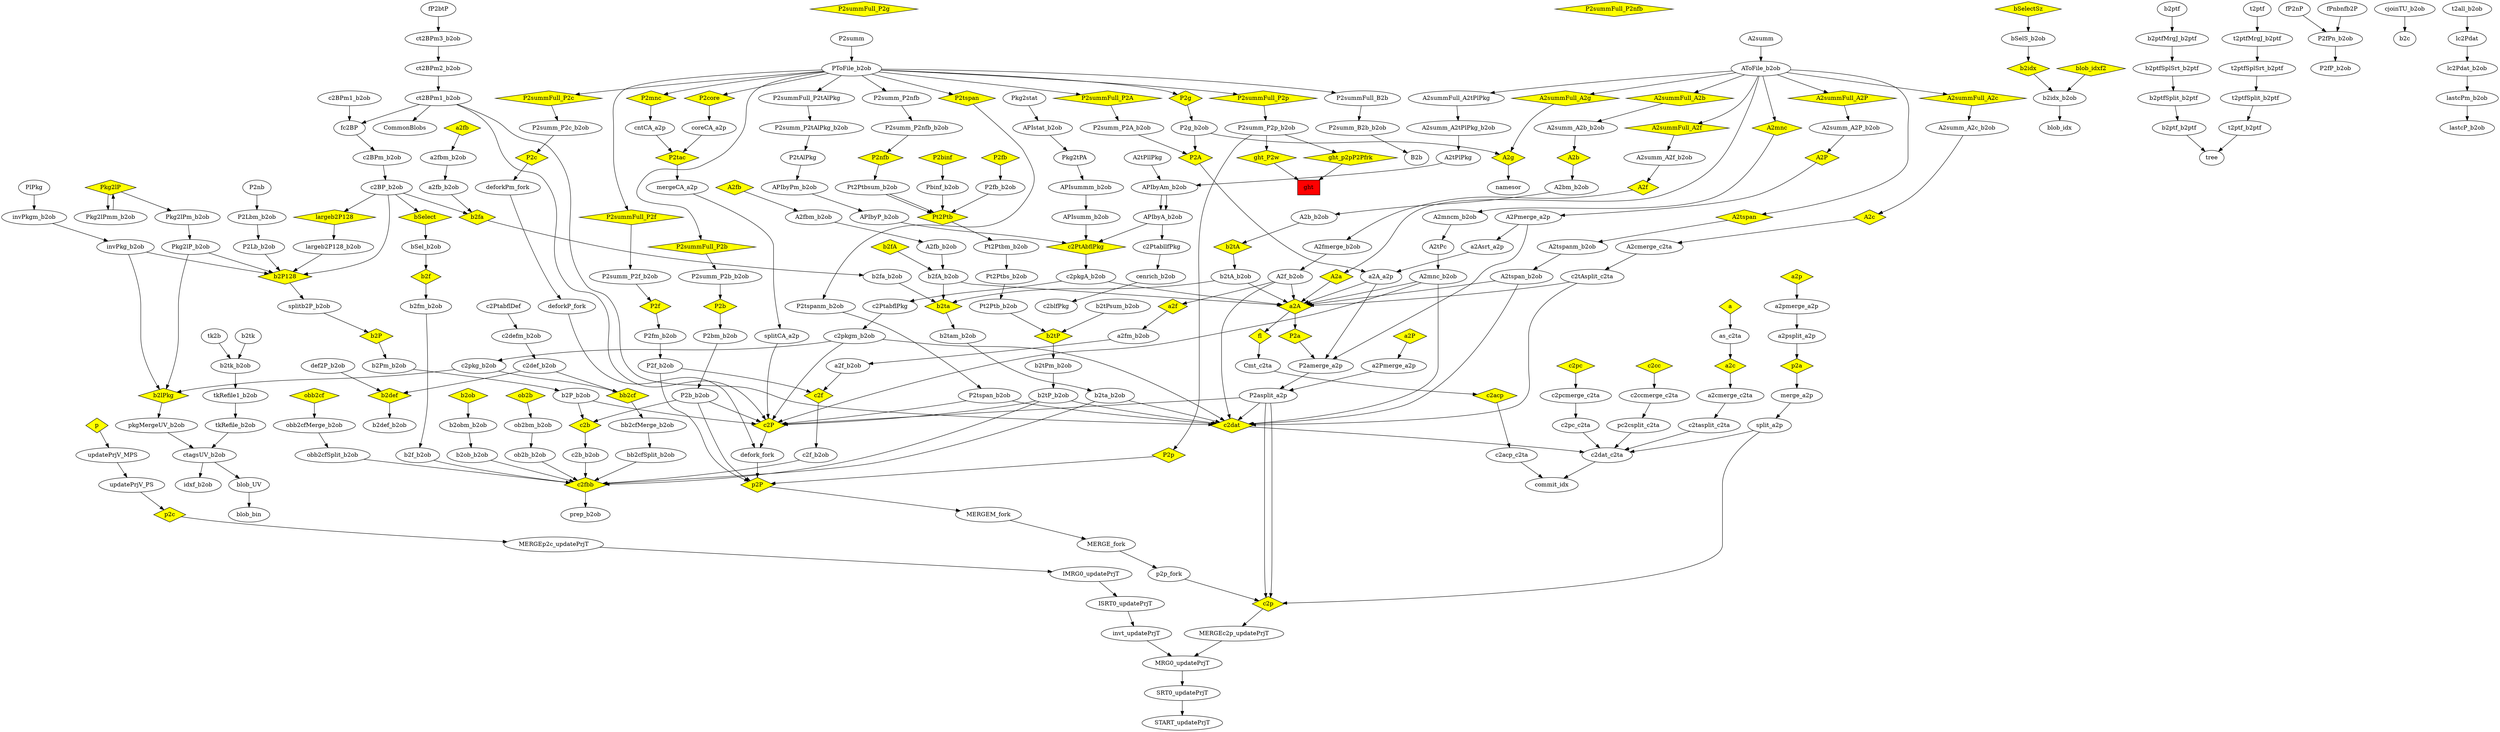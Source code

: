 digraph woc {


ght [ shape=box style=filled fillcolor=red ];

# ls ../{gz,c2fb,All.blobs}/*Full{V0,V}.s ../gz/*{FullHV,V}.s ../{gz,c2fb,All.blobs}/*Full.*.V0.{s,gz} | cut -d/ -f3- |sed 's|Full\.|Full_|;s|Full[HV].*||;s|V.*||;s|\.$||' | sort | awk '{ print $1" [ shape=diamond style=filled fillcolor=green ];"}'

obb2cf [ shape=diamond style=filled fillcolor=yellow ];

# ls ../{gz,c2fb,All.blobs}/*Full{V0,V}.s ../gz/*{FullHV,V}.s ../{gz,c2fb,All.blobs}/*Full.*.V0.{s,gz} | cut -d/ -f3- |sed 's|Full[HV].*||;s|Full\.|Full_|;s|V.*||;s|\.$||' | sort | awk '{ print $1" [ shape=diamond style=filled fillcolor=yellow ];"}'

b2def [ shape=diamond style=filled fillcolor=yellow ];
Pkg2lP [ shape=diamond style=filled fillcolor=yellow ];
b2lPkg [ shape=diamond style=filled fillcolor=yellow ];
c2PtAbflPkg [ shape=diamond style=filled fillcolor=yellow ];
A2P [ shape=diamond style=filled fillcolor=yellow ];
A2a [ shape=diamond style=filled fillcolor=yellow ];
A2b [ shape=diamond style=filled fillcolor=yellow ];
A2c [ shape=diamond style=filled fillcolor=yellow ];
A2f [ shape=diamond style=filled fillcolor=yellow ];
A2g [ shape=diamond style=filled fillcolor=yellow ];
A2fb [ shape=diamond style=filled fillcolor=yellow ];
A2summFull_A2P [ shape=diamond style=filled fillcolor=yellow ];
A2summFull_A2b [ shape=diamond style=filled fillcolor=yellow ];
A2summFull_A2c [ shape=diamond style=filled fillcolor=yellow ];
A2summFull_A2f [ shape=diamond style=filled fillcolor=yellow ];
A2summFull_A2g [ shape=diamond style=filled fillcolor=yellow ];
A2mnc [ shape=diamond style=filled fillcolor=yellow ];
A2tspan [ shape=diamond style=filled fillcolor=yellow ];
P2A [ shape=diamond style=filled fillcolor=yellow ];
P2a [ shape=diamond style=filled fillcolor=yellow ];
P2b [ shape=diamond style=filled fillcolor=yellow ];
P2binf [ shape=diamond style=filled fillcolor=yellow ];
P2c [ shape=diamond style=filled fillcolor=yellow ];
P2core [ shape=diamond style=filled fillcolor=yellow ];
P2f [ shape=diamond style=filled fillcolor=yellow ];
P2fb [ shape=diamond style=filled fillcolor=yellow ];
P2g [ shape=diamond style=filled fillcolor=yellow ];
P2mnc [ shape=diamond style=filled fillcolor=yellow ];
P2nfb [ shape=diamond style=filled fillcolor=yellow ];
P2p [ shape=diamond style=filled fillcolor=yellow ];
ght_p2pP2Pfrk [ shape=diamond style=filled fillcolor=yellow ];
ght_P2w [ shape=diamond style=filled fillcolor=yellow ];
P2summFull_P2A [ shape=diamond style=filled fillcolor=yellow ];
P2summFull_P2b [ shape=diamond style=filled fillcolor=yellow ];
P2summFull_P2c [ shape=diamond style=filled fillcolor=yellow ];
P2summFull_P2f [ shape=diamond style=filled fillcolor=yellow ];
P2summFull_P2g [ shape=diamond style=filled fillcolor=yellow ];
P2summFull_P2nfb [ shape=diamond style=filled fillcolor=yellow ];
P2summFull_P2p [ shape=diamond style=filled fillcolor=yellow ];
P2tac [ shape=diamond style=filled fillcolor=yellow ];
P2tspan [ shape=diamond style=filled fillcolor=yellow ];
Pt2Ptb  [ shape=diamond style=filled fillcolor=yellow ];
a [ shape=diamond style=filled fillcolor=yellow ];
a2A [ shape=diamond style=filled fillcolor=yellow ];
a2A [ shape=diamond style=filled fillcolor=yellow ];
a2P [ shape=diamond style=filled fillcolor=yellow ];
a2c [ shape=diamond style=filled fillcolor=yellow ];
a2f [ shape=diamond style=filled fillcolor=yellow ];
a2fb [ shape=diamond style=filled fillcolor=yellow ];
a2p [ shape=diamond style=filled fillcolor=yellow ];
b2P [ shape=diamond style=filled fillcolor=yellow ];
b2P128 [ shape=diamond style=filled fillcolor=yellow ];
bSelect [ shape=diamond style=filled fillcolor=yellow ];
bSelectSz [ shape=diamond style=filled fillcolor=yellow ];
b2f [ shape=diamond style=filled fillcolor=yellow ];
b2fA [ shape=diamond style=filled fillcolor=yellow ];
b2fa [ shape=diamond style=filled fillcolor=yellow ];
b2idx  [ shape=diamond style=filled fillcolor=yellow ];
b2ob [ shape=diamond style=filled fillcolor=yellow ];
b2tA [ shape=diamond style=filled fillcolor=yellow ];
b2tP [ shape=diamond style=filled fillcolor=yellow ];
b2ta [ shape=diamond style=filled fillcolor=yellow ];
bb2cf [ shape=diamond style=filled fillcolor=yellow ];
blob_idxf2 [ shape=diamond style=filled fillcolor=yellow ];
c2P [ shape=diamond style=filled fillcolor=yellow ];
c2acp [ shape=diamond style=filled fillcolor=yellow ];
c2b [ shape=diamond style=filled fillcolor=yellow ];
c2cc [ shape=diamond style=filled fillcolor=yellow ];
c2dat [ shape=diamond style=filled fillcolor=yellow ];
c2f [ shape=diamond style=filled fillcolor=yellow ];
c2fbb [ shape=diamond style=filled fillcolor=yellow ];
c2p [ shape=diamond style=filled fillcolor=yellow ];
c2pc [ shape=diamond style=filled fillcolor=yellow ];
fl [ shape=diamond style=filled fillcolor=yellow ];
largeb2P128  [ shape=diamond style=filled fillcolor=yellow ];
ob2b [ shape=diamond style=filled fillcolor=yellow ];
p [ shape=diamond style=filled fillcolor=yellow ];
p2P [ shape=diamond style=filled fillcolor=yellow ];
p2a [ shape=diamond style=filled fillcolor=yellow ];
p2c [ shape=diamond style=filled fillcolor=yellow ];


b2ptf -> b2ptfMrgJ_b2ptf-> b2ptfSplSrt_b2ptf -> b2ptfSplit_b2ptf -> b2ptf_b2ptf -> tree

t2ptf -> t2ptfMrgJ_b2ptf-> t2ptfSplSrt_b2ptf -> t2ptfSplit_b2ptf -> t2ptf_b2ptf -> tree

#c
c2dat -> c2dat_c2ta -> commit_idx
fl -> Cmt_c2ta -> c2acp -> c2acp_c2ta -> commit_idx
c2pc ->c2pcmerge_c2ta -> c2pc_c2ta -> c2dat_c2ta
c2cc ->c2ccmerge_c2ta -> pc2csplit_c2ta -> c2dat_c2ta
a -> as_c2ta -> a2c -> a2cmerge_c2ta -> c2tasplit_c2ta -> c2dat_c2ta

p -> updatePrjV_MPS -> updatePrjV_PS -> p2c
#c2p
c2p -> MERGEc2p_updatePrjT->MRG0_updatePrjT ->SRT0_updatePrjT ->START_updatePrjT;
p2c -> MERGEp2c_updatePrjT ->IMRG0_updatePrjT ->ISRT0_updatePrjT->invt_updatePrjT ->MRG0_updatePrjT;
P2c -> deforkPm_fork -> deforkP_fork -> defork_fork -> p2P -> MERGEM_fork -> MERGE_fork -> p2p_fork -> c2p;
c2P -> defork_fork 
P2p -> p2P

# a2p
split_a2p -> c2dat_c2ta;
p2a->merge_a2p -> split_a2p -> c2p
a2P->a2Pmerge_a2p -> P2asplit_a2p -> c2p
P2asplit_a2p -> c2dat
a2p -> a2pmerge_a2p -> a2psplit_a2p -> p2a


P2tac -> mergeCA_a2p -> splitCA_a2p -> c2P;
P2a -> P2amerge_a2p -> P2asplit_a2p -> c2P;

A2a -> a2A;
a2A->P2a;
a2A->fl;
a2A_a2p ->a2A

P2A -> a2A_a2p ->P2amerge_a2p;
A2P -> A2Pmerge_a2p -> a2Asrt_a2p -> a2A_a2p;
P2core -> coreCA_a2p -> P2tac
P2mnc -> cntCA_a2p -> P2tac;
A2Pmerge_a2p -> P2amerge_a2p;
P2asplit_a2p -> c2p;

#once diffs are obtained
b2ob -> b2obm_b2ob -> b2ob_b2ob -> c2fbb -> prep_b2ob;
ob2b->ob2bm_b2ob -> ob2b_b2ob -> c2fbb;
b2f->b2fm_b2ob -> b2f_b2ob -> c2fbb;
c2b->c2b_b2ob -> c2fbb;
c2f->c2f_b2ob -> c2fbb;
b2ta->b2tam_b2ob-> b2ta_b2ob -> c2fbb;
b2ta_b2ob -> c2dat;
P2b_b2ob -> c2b;
P2b_b2ob -> c2P;
P2b->P2bm_b2ob->P2b_b2ob

b2P-> b2Pm_b2ob->b2P_b2ob -> c2b;
b2P_b2ob -> c2P;

b2fA->b2fA_b2ob -> a2A;
A2fb -> A2fbm_b2ob -> A2fb_b2ob -> b2fA_b2ob -> b2ta;
A2f -> A2fmerge_b2ob -> A2f_b2ob -> a2f;
A2f_b2ob -> a2A;
A2f_b2ob -> c2dat;

A2b->A2bm_b2ob -> A2b_b2ob -> b2tA -> b2tA_b2ob -> a2A;
b2tA_b2ob ->  b2ta
a2f-> a2fm_b2ob -> a2f_b2ob -> c2f;
a2fb->a2fbm_b2ob -> a2fb_b2ob -> b2fa;
b2fa -> b2fa_b2ob -> b2ta;

obb2cf -> obb2cfMerge_b2ob ->obb2cfSplit_b2ob -> c2fbb;
bb2cf -> bb2cfMerge_b2ob -> bb2cfSplit_b2ob -> c2fbb;

b2tPsum_b2ob-> b2tP -> b2tPm_b2ob -> b2tP_b2ob -> c2fbb;
b2tP_b2ob -> c2P;
b2tP_b2ob -> c2dat;
Pt2Ptbsum_b2ob-> Pt2Ptb -> Pt2Ptbm_b2ob->Pt2Ptbs_b2ob->Pt2Ptb_b2ob-> b2tP
P2binf -> Pbinf_b2ob-> Pt2Ptb 

# below not needed can do everythhing via Pt2Ptb??
ct2BPm2_b2ob->ct2BPm1_b2ob->fc2BP->c2BPm_b2ob->c2BP_b2ob -> b2P128-> splitb2P_b2ob -> b2P;
c2BP_b2ob ->largeb2P128 -> largeb2P128_b2ob -> b2P128;
c2BP_b2ob ->b2fa;
c2BP_b2ob ->bSelect;
ct2BPm1_b2ob->CommonBlobs;
ct2BPm1_b2ob->c2dat;
ct2BPm1_b2ob->c2P;
fP2btP->ct2BPm3_b2ob->ct2BPm2_b2ob
c2BPm1_b2ob->fc2BP;


# too slow, functionality removed, alternate calculation?
# last in 104cc612b00749260e30927057708b6029bcc333 b2ob.pbs
# P2fP_b2ob -> fP2bP->P2fP_b2ob;
P2fb->P2fb_b2ob ->  Pt2Ptb
Pt2Ptbsum_b2ob ->  Pt2Ptb


P2nb -> P2Lbm_b2ob -> P2Lb_b2ob -> b2P128;
fP2nP->P2fPn_b2ob->P2fP_b2ob;
fPnbnfb2P->P2fPn_b2ob;


P2f_b2ob -> p2P;
P2b_b2ob -> p2P;

P2f->P2fm_b2ob -> P2f_b2ob -> c2f;
P2g->P2g_b2ob -> A2g -> namesor;

blob_idxf2 ->  b2idx_b2ob -> blob_idx
b2idx -> b2idx_b2ob
bSelectSz -> bSelS_b2ob -> b2idx

A2mnc -> A2mncm_b2ob -> A2tPc
A2mnc_b2ob -> a2A
A2mnc_b2ob -> c2P
A2mnc_b2ob -> c2dat
A2tPc -> A2mnc_b2ob

A2tspan->A2tspanm_b2ob->A2tspan_b2ob->c2dat;
A2tspan_b2ob->a2A;
A2summ->AToFile_b2ob->A2tspan;
AToFile_b2ob-> A2a;
AToFile_b2ob-> A2mnc;
AToFile_b2ob-> A2summFull_A2c ->A2summ_A2c_b2ob -> A2c;
AToFile_b2ob-> A2summFull_A2b ->A2summ_A2b_b2ob -> A2b;
AToFile_b2ob-> A2summFull_A2P ->A2summ_A2P_b2ob -> A2P;
AToFile_b2ob-> A2summFull_A2f ->A2summ_A2f_b2ob -> A2f;
AToFile_b2ob-> A2summFull_A2g -> A2g;
AToFile_b2ob-> A2summFull_A2tPlPkg ->A2summ_A2tPlPkg_b2ob -> A2tPlPkg;
A2c-> A2cmerge_c2ta -> c2tAsplit_c2ta -> a2A
c2tAsplit_c2ta -> c2dat
bSelect->bSel_b2ob -> b2f;

P2tspan->P2tspanm_b2ob->P2tspan_b2ob->c2dat;
P2tspan_b2ob->c2P;
P2summ->PToFile_b2ob->P2tspan;

PToFile_b2ob-> P2g
P2g_b2ob -> P2A
PToFile_b2ob-> P2summ_P2nfb -> P2summ_P2nfb_b2ob ->  P2nfb -> Pt2Ptbsum_b2ob 
PToFile_b2ob-> P2core 
PToFile_b2ob-> P2mnc 

PToFile_b2ob-> P2summFull_B2b ->P2summ_B2b_b2ob -> B2b
PToFile_b2ob-> P2summFull_P2A->P2summ_P2A_b2ob -> P2A;
PToFile_b2ob-> P2summFull_P2b->P2summ_P2b_b2ob -> P2b;
PToFile_b2ob-> P2summFull_P2c->P2summ_P2c_b2ob -> P2c;
PToFile_b2ob-> P2summFull_P2f->P2summ_P2f_b2ob -> P2f;
PToFile_b2ob-> P2summFull_P2p -> P2summ_P2p_b2ob -> P2p;
PToFile_b2ob-> P2summFull_P2tAlPkg ->P2summ_P2tAlPkg_b2ob -> P2tAlPkg;
P2summ_P2p_b2ob -> ght_p2pP2Pfrk -> ght
P2summ_P2p_b2ob -> ght_P2w  -> ght

# nn=$(tail -1 /data/All.blobs/blob_$o.idx|cut -d\; -f1)
# no=$(head -$((o+1)) /da5_data/home/audris/update/All.blob.T | tail -1 | cut -d\; -f1)
# ~/lookup/checkBinFix.perl blob /data/All.blobs/blob_$o $((nn-no-1)) blob_TU_$o
# for o in {97..99}; do nn=$(tail -1 /da5_data/All.blobs/blob_$o.idx|cut -d\; -f1); no=$(head -$((o+1)) /da5_data/home/audris/update/All.blob.U| tail -1 | cut -d\; -f1); time ~/lookup/checkBinFix.perl blob /da5_data/All.blobs/blob_$o $((nn-no-1)) blob_UV_$o; done


c2PtAbflPkg -> c2pkgA_b2ob -> a2A
c2pkgA_b2ob -> c2PtabflPkg -> c2pkgm_b2ob -> c2P
c2pkgm_b2ob -> c2dat
c2pkgm_b2ob -> c2pkg_b2ob -> b2lPkg
c2pkg_b2ob -> bb2cf

c2PtabflDef -> c2defm_b2ob -> c2def_b2ob -> b2def -> b2def_b2ob
c2def_b2ob -> bb2cf 


b2lPkg -> pkgMergeUV_b2ob -> ctagsUV_b2ob-> blob_UV -> blob_bin;
ctagsUV_b2ob -> idxf_b2ob;
PlPkg -> invPkgm_b2ob -> invPkg_b2ob -> b2lPkg;
invPkg_b2ob -> b2P128

b2tk -> b2tk_b2ob -> tkRefile1_b2ob -> tkRefile_b2ob -> ctagsUV_b2ob;
tk2b -> b2tk_b2ob
Pkg2lP -> Pkg2lPmm_b2ob -> Pkg2lP-> Pkg2lPm_b2ob -> Pkg2lP_b2ob -> b2lPkg
Pkg2lP_b2ob -> b2P128

cjoinTU_b2ob -> b2c

A2tPllPkg-> APIbyAm_b2ob->APIbyA_b2ob-> c2PtabllfPkg -> cenrich_b2ob-> c2blfPkg
# -> cmerge_b2ob -> cjoinTU_b2ob->ctagsTU_b2ob;

Pkg2stat -> APIstat_b2ob -> Pkg2tPA -> APIsummm_b2ob -> APIsumm_b2ob -> c2PtAbflPkg 

P2tAlPkg -> APIbyPm_b2ob -> APIbyP_b2ob -> c2PtAbflPkg

A2tPlPkg -> APIbyAm_b2ob -> APIbyA_b2ob -> c2PtAbflPkg



# def2P -> def2Pm_b2ob -> def2P_b2ob -> b2def

def2P_b2ob -> b2def

#get full last-commit set of blobs

t2all_b2ob -> lc2Pdat -> lc2Pdat_b2ob -> lastcPm_b2ob -> lastcP_b2ob
}
